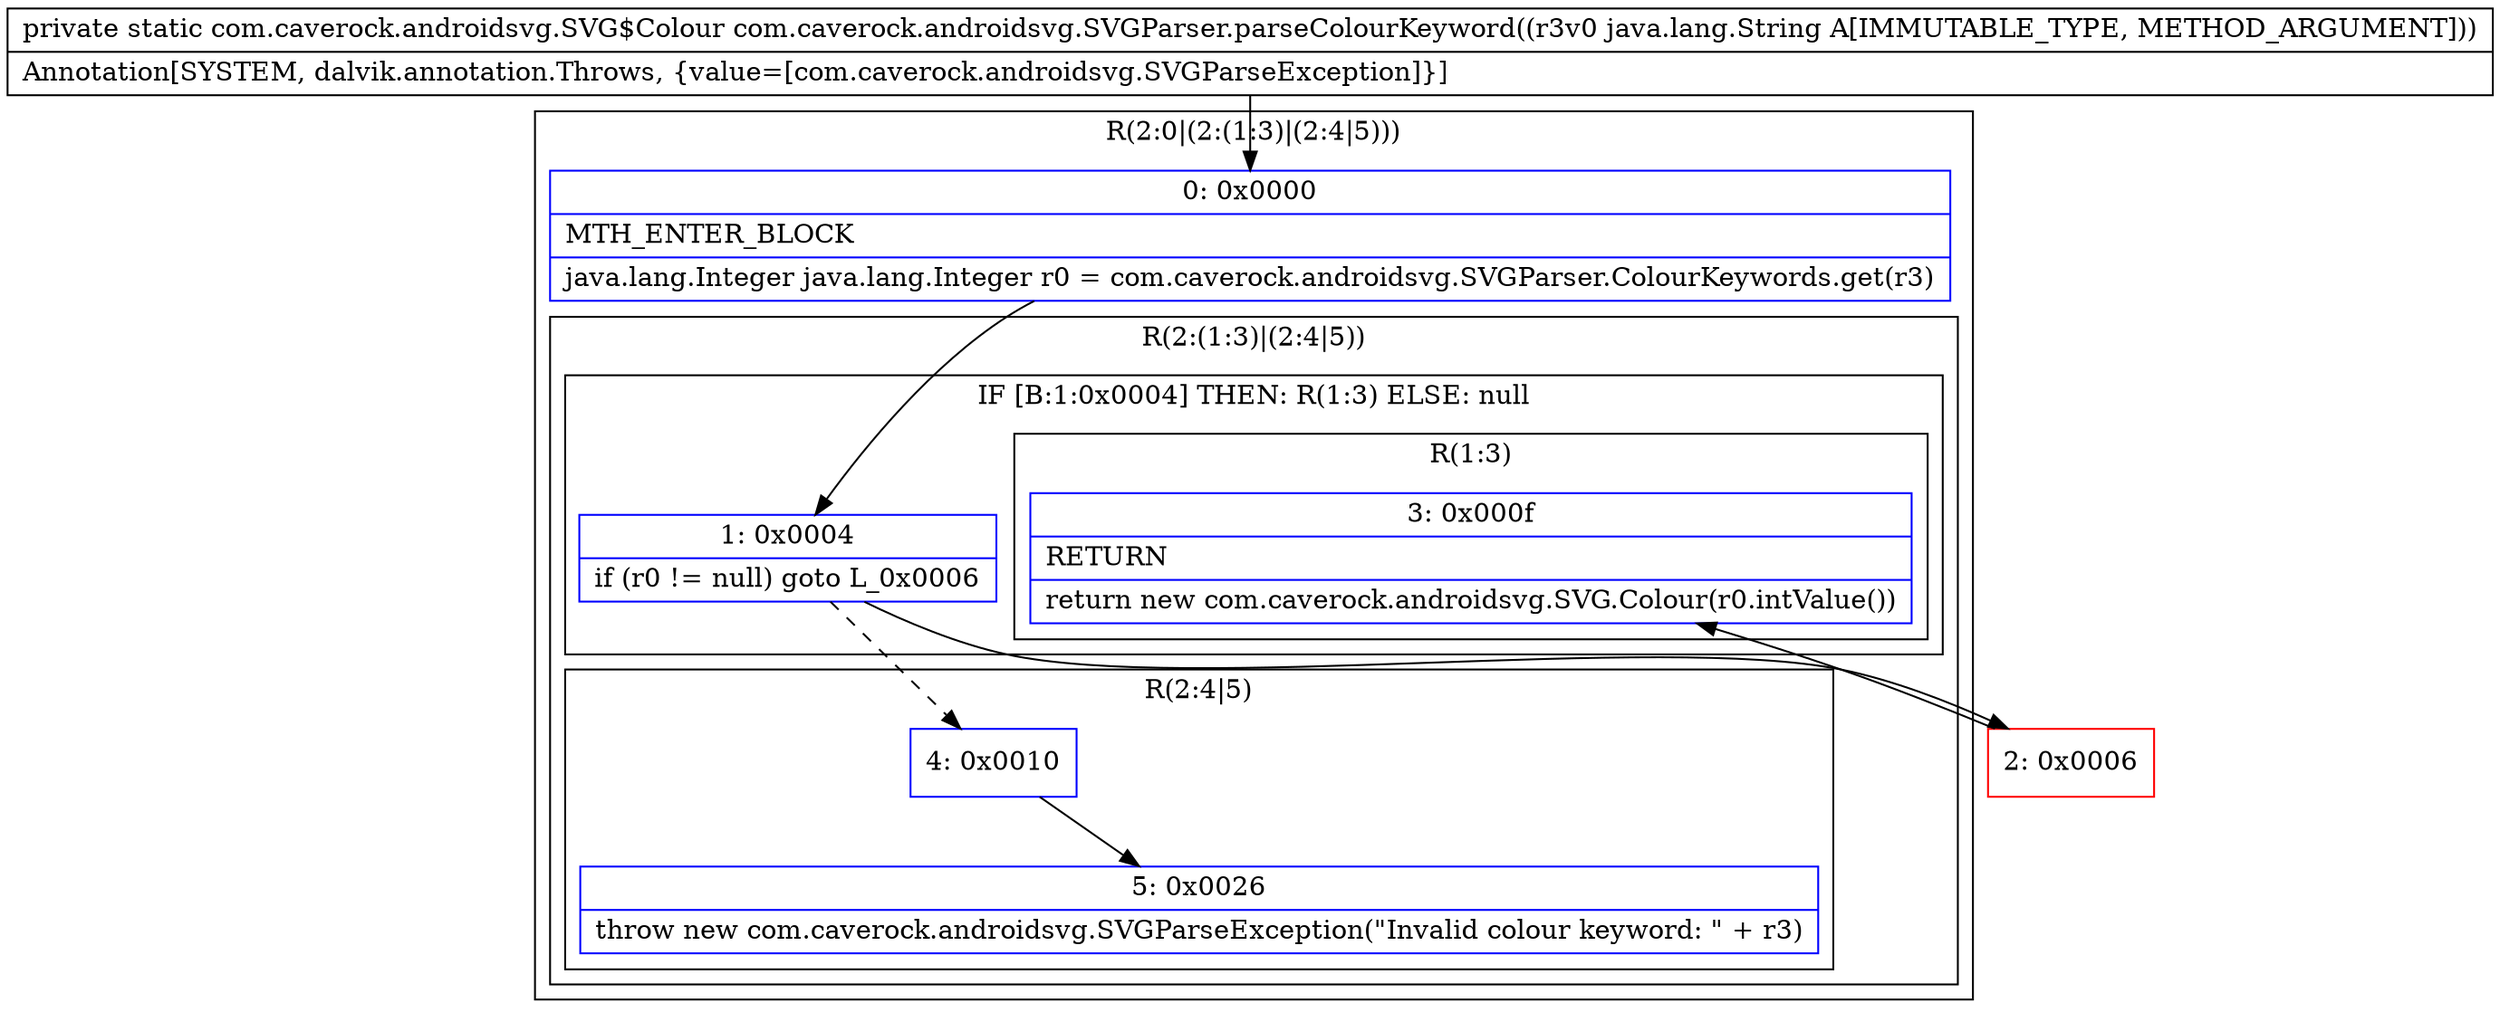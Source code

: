 digraph "CFG forcom.caverock.androidsvg.SVGParser.parseColourKeyword(Ljava\/lang\/String;)Lcom\/caverock\/androidsvg\/SVG$Colour;" {
subgraph cluster_Region_1226083110 {
label = "R(2:0|(2:(1:3)|(2:4|5)))";
node [shape=record,color=blue];
Node_0 [shape=record,label="{0\:\ 0x0000|MTH_ENTER_BLOCK\l|java.lang.Integer java.lang.Integer r0 = com.caverock.androidsvg.SVGParser.ColourKeywords.get(r3)\l}"];
subgraph cluster_Region_1836302347 {
label = "R(2:(1:3)|(2:4|5))";
node [shape=record,color=blue];
subgraph cluster_IfRegion_1819088683 {
label = "IF [B:1:0x0004] THEN: R(1:3) ELSE: null";
node [shape=record,color=blue];
Node_1 [shape=record,label="{1\:\ 0x0004|if (r0 != null) goto L_0x0006\l}"];
subgraph cluster_Region_663127840 {
label = "R(1:3)";
node [shape=record,color=blue];
Node_3 [shape=record,label="{3\:\ 0x000f|RETURN\l|return new com.caverock.androidsvg.SVG.Colour(r0.intValue())\l}"];
}
}
subgraph cluster_Region_348747879 {
label = "R(2:4|5)";
node [shape=record,color=blue];
Node_4 [shape=record,label="{4\:\ 0x0010}"];
Node_5 [shape=record,label="{5\:\ 0x0026|throw new com.caverock.androidsvg.SVGParseException(\"Invalid colour keyword: \" + r3)\l}"];
}
}
}
Node_2 [shape=record,color=red,label="{2\:\ 0x0006}"];
MethodNode[shape=record,label="{private static com.caverock.androidsvg.SVG$Colour com.caverock.androidsvg.SVGParser.parseColourKeyword((r3v0 java.lang.String A[IMMUTABLE_TYPE, METHOD_ARGUMENT]))  | Annotation[SYSTEM, dalvik.annotation.Throws, \{value=[com.caverock.androidsvg.SVGParseException]\}]\l}"];
MethodNode -> Node_0;
Node_0 -> Node_1;
Node_1 -> Node_2;
Node_1 -> Node_4[style=dashed];
Node_4 -> Node_5;
Node_2 -> Node_3;
}

